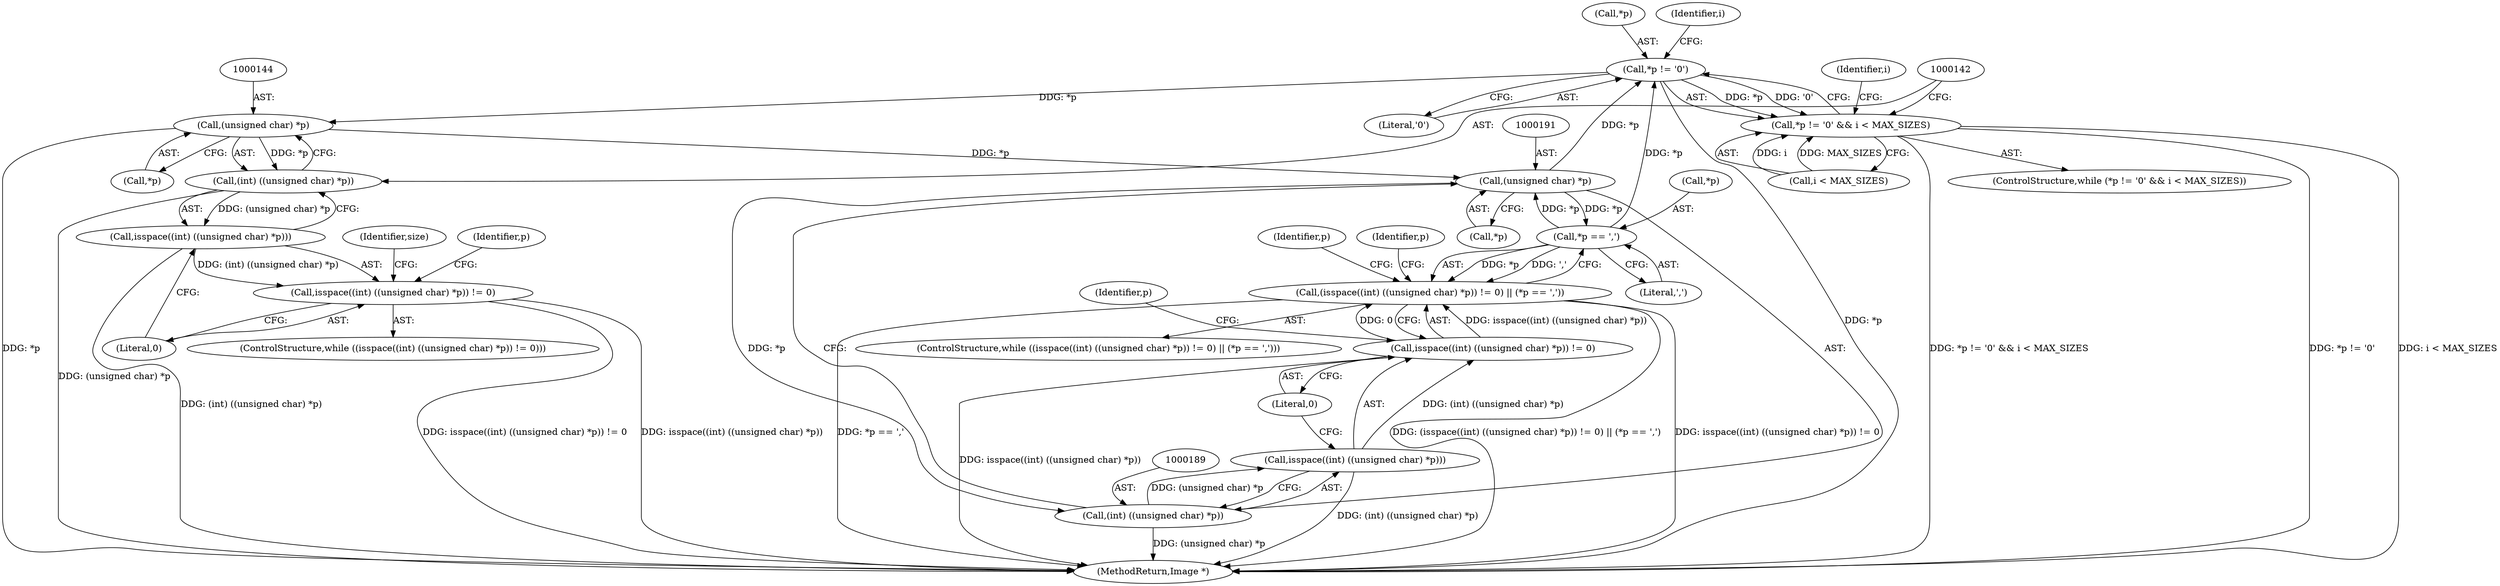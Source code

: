 digraph "0_ImageMagick_0f6fc2d5bf8f500820c3dbcf0d23ee14f2d9f734_2@pointer" {
"1000129" [label="(Call,*p != '\0')"];
"1000195" [label="(Call,*p == ',')"];
"1000190" [label="(Call,(unsigned char) *p)"];
"1000143" [label="(Call,(unsigned char) *p)"];
"1000129" [label="(Call,*p != '\0')"];
"1000128" [label="(Call,*p != '\0' && i < MAX_SIZES)"];
"1000141" [label="(Call,(int) ((unsigned char) *p))"];
"1000140" [label="(Call,isspace((int) ((unsigned char) *p)))"];
"1000139" [label="(Call,isspace((int) ((unsigned char) *p)) != 0)"];
"1000188" [label="(Call,(int) ((unsigned char) *p))"];
"1000187" [label="(Call,isspace((int) ((unsigned char) *p)))"];
"1000186" [label="(Call,isspace((int) ((unsigned char) *p)) != 0)"];
"1000185" [label="(Call,(isspace((int) ((unsigned char) *p)) != 0) || (*p == ','))"];
"1000127" [label="(ControlStructure,while (*p != '\0' && i < MAX_SIZES))"];
"1000141" [label="(Call,(int) ((unsigned char) *p))"];
"1000203" [label="(Identifier,i)"];
"1000185" [label="(Call,(isspace((int) ((unsigned char) *p)) != 0) || (*p == ','))"];
"1000139" [label="(Call,isspace((int) ((unsigned char) *p)) != 0)"];
"1000192" [label="(Call,*p)"];
"1000194" [label="(Literal,0)"];
"1000151" [label="(Identifier,size)"];
"1000195" [label="(Call,*p == ',')"];
"1000196" [label="(Call,*p)"];
"1000133" [label="(Call,i < MAX_SIZES)"];
"1000131" [label="(Identifier,p)"];
"1000200" [label="(Identifier,p)"];
"1000130" [label="(Call,*p)"];
"1000128" [label="(Call,*p != '\0' && i < MAX_SIZES)"];
"1000132" [label="(Literal,'\0')"];
"1000262" [label="(MethodReturn,Image *)"];
"1000187" [label="(Call,isspace((int) ((unsigned char) *p)))"];
"1000149" [label="(Identifier,p)"];
"1000190" [label="(Call,(unsigned char) *p)"];
"1000129" [label="(Call,*p != '\0')"];
"1000143" [label="(Call,(unsigned char) *p)"];
"1000188" [label="(Call,(int) ((unsigned char) *p))"];
"1000147" [label="(Literal,0)"];
"1000134" [label="(Identifier,i)"];
"1000197" [label="(Identifier,p)"];
"1000198" [label="(Literal,',')"];
"1000184" [label="(ControlStructure,while ((isspace((int) ((unsigned char) *p)) != 0) || (*p == ',')))"];
"1000145" [label="(Call,*p)"];
"1000140" [label="(Call,isspace((int) ((unsigned char) *p)))"];
"1000138" [label="(ControlStructure,while ((isspace((int) ((unsigned char) *p)) != 0)))"];
"1000186" [label="(Call,isspace((int) ((unsigned char) *p)) != 0)"];
"1000129" -> "1000128"  [label="AST: "];
"1000129" -> "1000132"  [label="CFG: "];
"1000130" -> "1000129"  [label="AST: "];
"1000132" -> "1000129"  [label="AST: "];
"1000134" -> "1000129"  [label="CFG: "];
"1000128" -> "1000129"  [label="CFG: "];
"1000129" -> "1000262"  [label="DDG: *p"];
"1000129" -> "1000128"  [label="DDG: *p"];
"1000129" -> "1000128"  [label="DDG: '\0'"];
"1000195" -> "1000129"  [label="DDG: *p"];
"1000190" -> "1000129"  [label="DDG: *p"];
"1000129" -> "1000143"  [label="DDG: *p"];
"1000195" -> "1000185"  [label="AST: "];
"1000195" -> "1000198"  [label="CFG: "];
"1000196" -> "1000195"  [label="AST: "];
"1000198" -> "1000195"  [label="AST: "];
"1000185" -> "1000195"  [label="CFG: "];
"1000195" -> "1000190"  [label="DDG: *p"];
"1000195" -> "1000185"  [label="DDG: *p"];
"1000195" -> "1000185"  [label="DDG: ','"];
"1000190" -> "1000195"  [label="DDG: *p"];
"1000190" -> "1000188"  [label="AST: "];
"1000190" -> "1000192"  [label="CFG: "];
"1000191" -> "1000190"  [label="AST: "];
"1000192" -> "1000190"  [label="AST: "];
"1000188" -> "1000190"  [label="CFG: "];
"1000190" -> "1000188"  [label="DDG: *p"];
"1000143" -> "1000190"  [label="DDG: *p"];
"1000143" -> "1000141"  [label="AST: "];
"1000143" -> "1000145"  [label="CFG: "];
"1000144" -> "1000143"  [label="AST: "];
"1000145" -> "1000143"  [label="AST: "];
"1000141" -> "1000143"  [label="CFG: "];
"1000143" -> "1000262"  [label="DDG: *p"];
"1000143" -> "1000141"  [label="DDG: *p"];
"1000128" -> "1000127"  [label="AST: "];
"1000128" -> "1000133"  [label="CFG: "];
"1000133" -> "1000128"  [label="AST: "];
"1000142" -> "1000128"  [label="CFG: "];
"1000203" -> "1000128"  [label="CFG: "];
"1000128" -> "1000262"  [label="DDG: *p != '\0'"];
"1000128" -> "1000262"  [label="DDG: i < MAX_SIZES"];
"1000128" -> "1000262"  [label="DDG: *p != '\0' && i < MAX_SIZES"];
"1000133" -> "1000128"  [label="DDG: i"];
"1000133" -> "1000128"  [label="DDG: MAX_SIZES"];
"1000141" -> "1000140"  [label="AST: "];
"1000142" -> "1000141"  [label="AST: "];
"1000140" -> "1000141"  [label="CFG: "];
"1000141" -> "1000262"  [label="DDG: (unsigned char) *p"];
"1000141" -> "1000140"  [label="DDG: (unsigned char) *p"];
"1000140" -> "1000139"  [label="AST: "];
"1000147" -> "1000140"  [label="CFG: "];
"1000140" -> "1000262"  [label="DDG: (int) ((unsigned char) *p)"];
"1000140" -> "1000139"  [label="DDG: (int) ((unsigned char) *p)"];
"1000139" -> "1000138"  [label="AST: "];
"1000139" -> "1000147"  [label="CFG: "];
"1000147" -> "1000139"  [label="AST: "];
"1000149" -> "1000139"  [label="CFG: "];
"1000151" -> "1000139"  [label="CFG: "];
"1000139" -> "1000262"  [label="DDG: isspace((int) ((unsigned char) *p)) != 0"];
"1000139" -> "1000262"  [label="DDG: isspace((int) ((unsigned char) *p))"];
"1000188" -> "1000187"  [label="AST: "];
"1000189" -> "1000188"  [label="AST: "];
"1000187" -> "1000188"  [label="CFG: "];
"1000188" -> "1000262"  [label="DDG: (unsigned char) *p"];
"1000188" -> "1000187"  [label="DDG: (unsigned char) *p"];
"1000187" -> "1000186"  [label="AST: "];
"1000194" -> "1000187"  [label="CFG: "];
"1000187" -> "1000262"  [label="DDG: (int) ((unsigned char) *p)"];
"1000187" -> "1000186"  [label="DDG: (int) ((unsigned char) *p)"];
"1000186" -> "1000185"  [label="AST: "];
"1000186" -> "1000194"  [label="CFG: "];
"1000194" -> "1000186"  [label="AST: "];
"1000197" -> "1000186"  [label="CFG: "];
"1000185" -> "1000186"  [label="CFG: "];
"1000186" -> "1000262"  [label="DDG: isspace((int) ((unsigned char) *p))"];
"1000186" -> "1000185"  [label="DDG: isspace((int) ((unsigned char) *p))"];
"1000186" -> "1000185"  [label="DDG: 0"];
"1000185" -> "1000184"  [label="AST: "];
"1000131" -> "1000185"  [label="CFG: "];
"1000200" -> "1000185"  [label="CFG: "];
"1000185" -> "1000262"  [label="DDG: (isspace((int) ((unsigned char) *p)) != 0) || (*p == ',')"];
"1000185" -> "1000262"  [label="DDG: isspace((int) ((unsigned char) *p)) != 0"];
"1000185" -> "1000262"  [label="DDG: *p == ','"];
}
